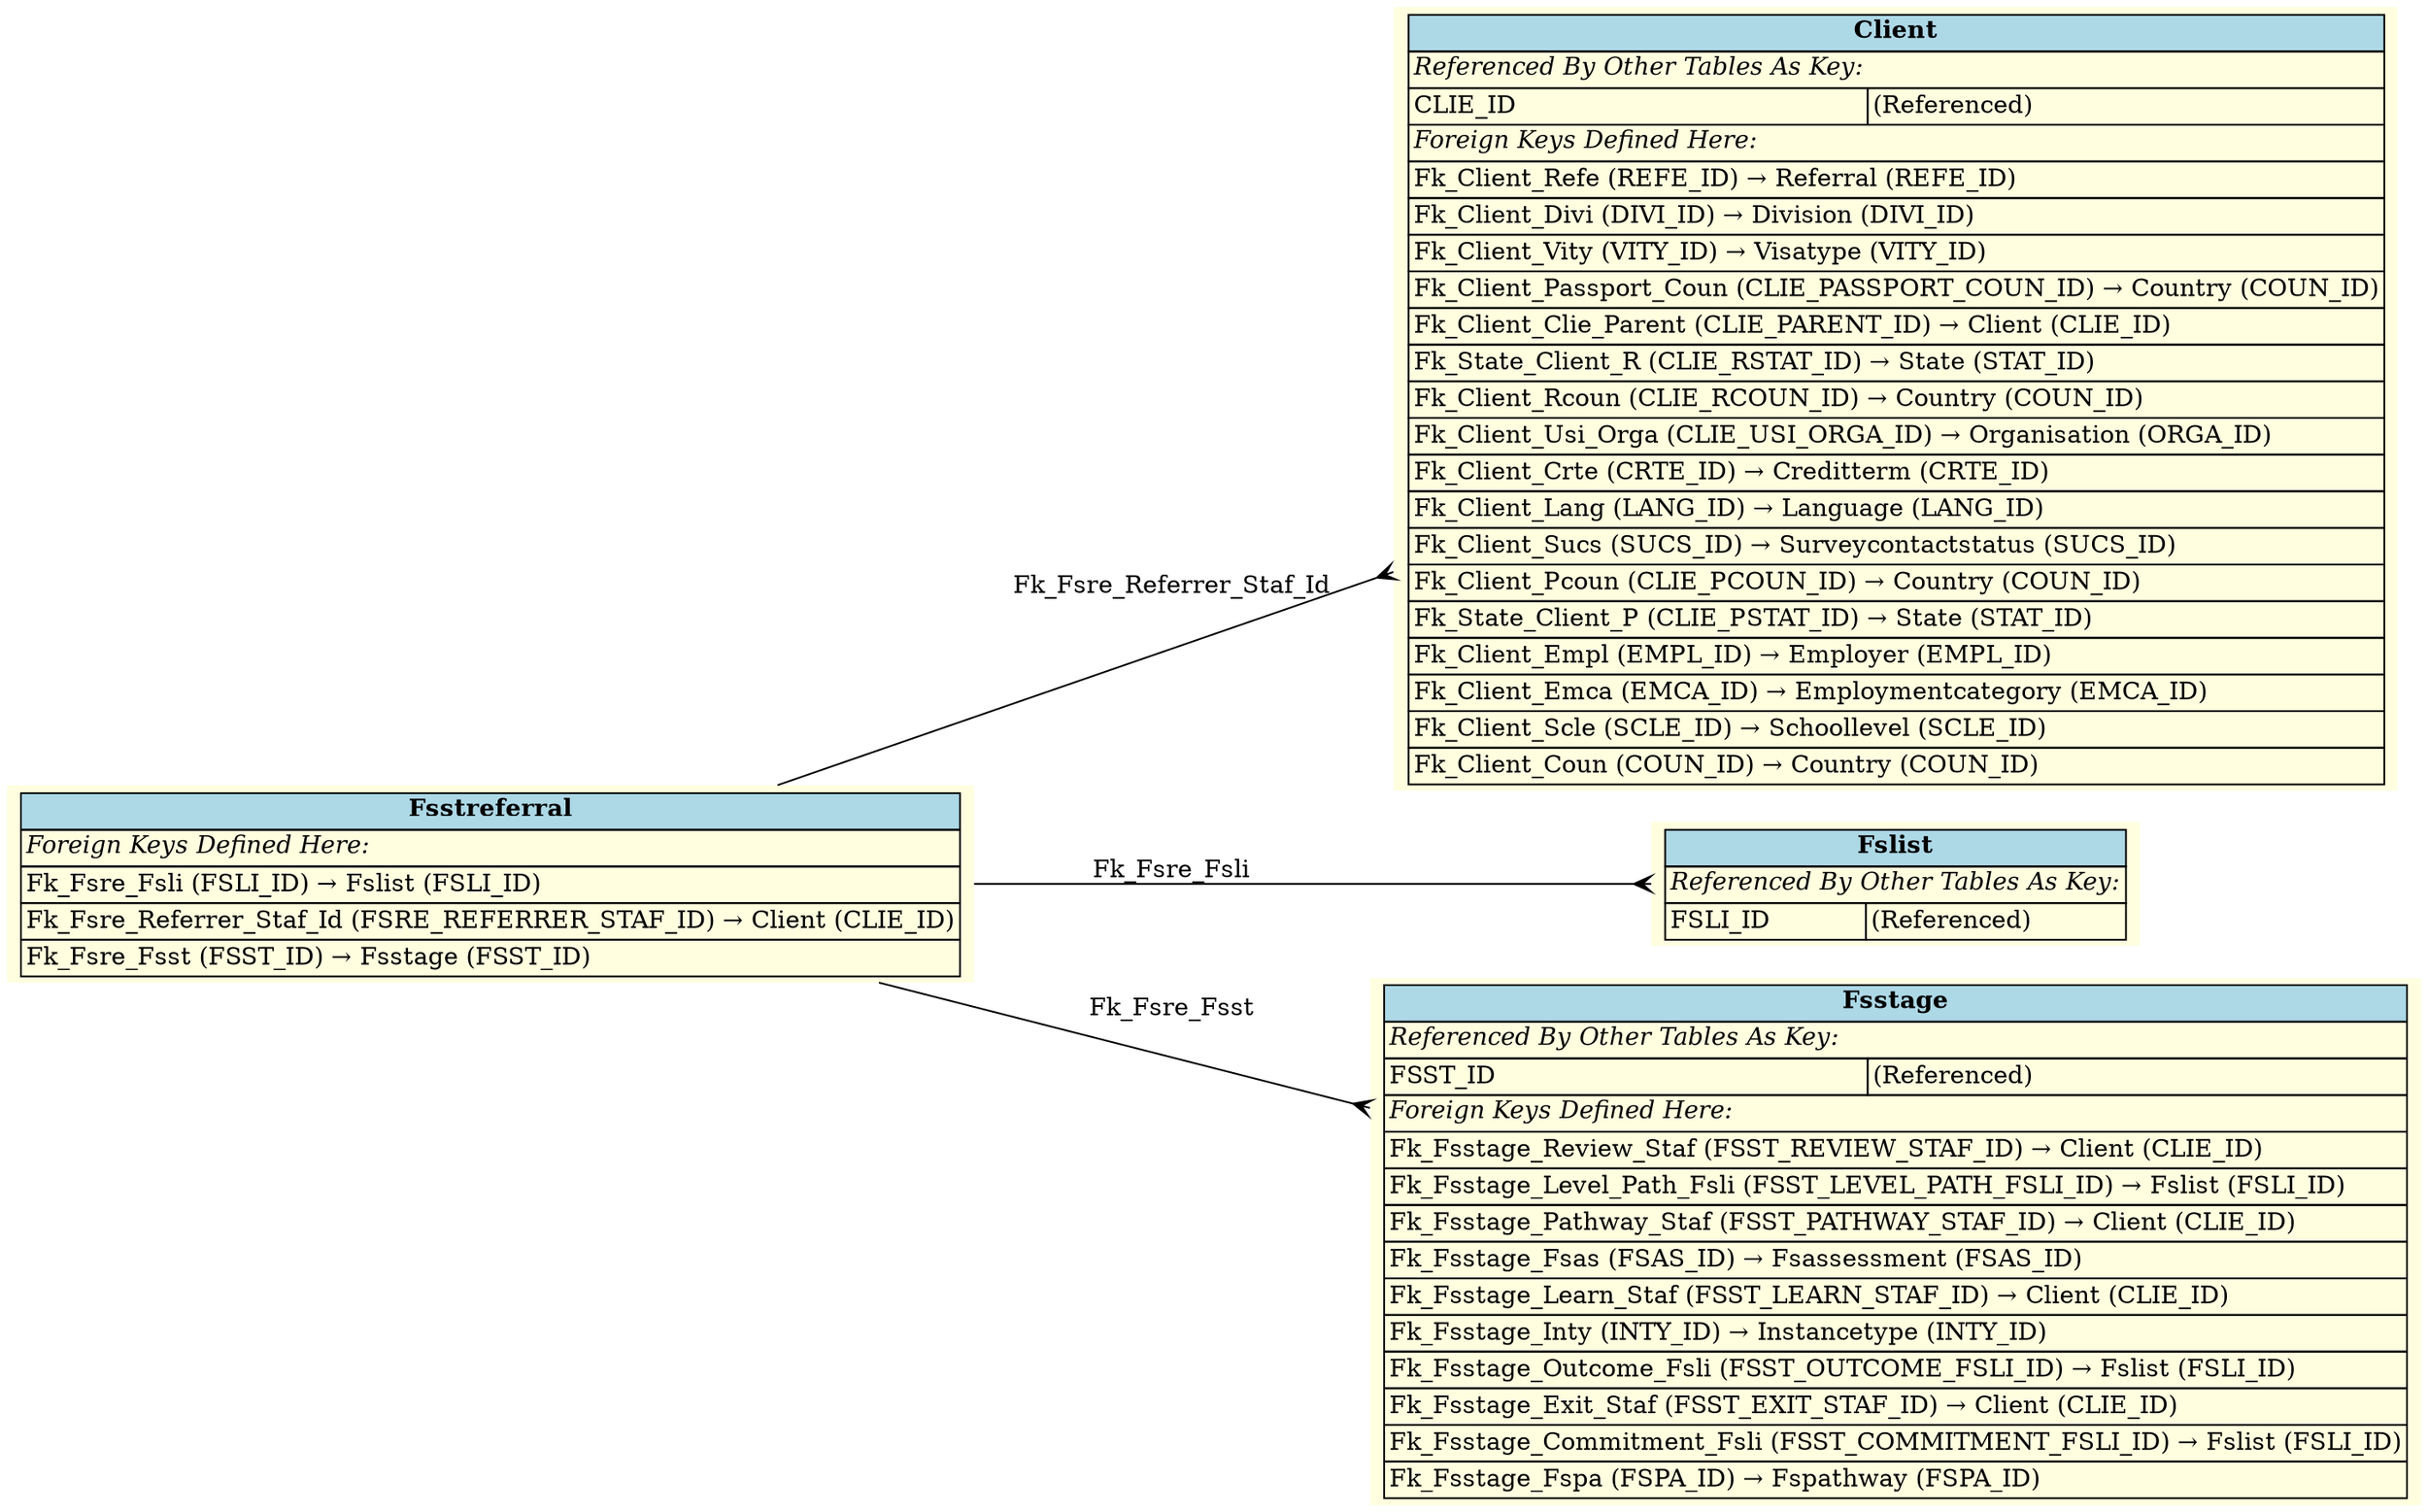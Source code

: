 digraph ERD {
  rankdir=LR;
  node [shape=plaintext, style=filled, fillcolor=lightyellow];
  edge [arrowhead=crow, arrowtail=none, dir=both, labelfontsize=10];

  "Fsstreferral" [
    label=<
    <TABLE BORDER="0" CELLBORDER="1" CELLSPACING="0" BGCOLOR="lightyellow">
      <TR><TD COLSPAN="2" BGCOLOR="lightblue"><B>Fsstreferral</B></TD></TR>
      <TR><TD COLSPAN="2" ALIGN="LEFT"><I>Foreign Keys Defined Here:</I></TD></TR>
      <TR><TD ALIGN="LEFT" COLSPAN="2">Fk_Fsre_Fsli (FSLI_ID) &rarr; Fslist (FSLI_ID)</TD></TR>
      <TR><TD ALIGN="LEFT" COLSPAN="2">Fk_Fsre_Referrer_Staf_Id (FSRE_REFERRER_STAF_ID) &rarr; Client (CLIE_ID)</TD></TR>
      <TR><TD ALIGN="LEFT" COLSPAN="2">Fk_Fsre_Fsst (FSST_ID) &rarr; Fsstage (FSST_ID)</TD></TR>
    </TABLE>
    >
  ];

  "Client" [
    label=<
    <TABLE BORDER="0" CELLBORDER="1" CELLSPACING="0" BGCOLOR="lightyellow">
      <TR><TD COLSPAN="2" BGCOLOR="lightblue"><B>Client</B></TD></TR>
      <TR><TD COLSPAN="2" ALIGN="LEFT"><I>Referenced By Other Tables As Key:</I></TD></TR>
      <TR><TD ALIGN="LEFT">CLIE_ID</TD><TD ALIGN="LEFT">(Referenced)</TD></TR>
      <TR><TD COLSPAN="2" ALIGN="LEFT"><I>Foreign Keys Defined Here:</I></TD></TR>
      <TR><TD ALIGN="LEFT" COLSPAN="2">Fk_Client_Refe (REFE_ID) &rarr; Referral (REFE_ID)</TD></TR>
      <TR><TD ALIGN="LEFT" COLSPAN="2">Fk_Client_Divi (DIVI_ID) &rarr; Division (DIVI_ID)</TD></TR>
      <TR><TD ALIGN="LEFT" COLSPAN="2">Fk_Client_Vity (VITY_ID) &rarr; Visatype (VITY_ID)</TD></TR>
      <TR><TD ALIGN="LEFT" COLSPAN="2">Fk_Client_Passport_Coun (CLIE_PASSPORT_COUN_ID) &rarr; Country (COUN_ID)</TD></TR>
      <TR><TD ALIGN="LEFT" COLSPAN="2">Fk_Client_Clie_Parent (CLIE_PARENT_ID) &rarr; Client (CLIE_ID)</TD></TR>
      <TR><TD ALIGN="LEFT" COLSPAN="2">Fk_State_Client_R (CLIE_RSTAT_ID) &rarr; State (STAT_ID)</TD></TR>
      <TR><TD ALIGN="LEFT" COLSPAN="2">Fk_Client_Rcoun (CLIE_RCOUN_ID) &rarr; Country (COUN_ID)</TD></TR>
      <TR><TD ALIGN="LEFT" COLSPAN="2">Fk_Client_Usi_Orga (CLIE_USI_ORGA_ID) &rarr; Organisation (ORGA_ID)</TD></TR>
      <TR><TD ALIGN="LEFT" COLSPAN="2">Fk_Client_Crte (CRTE_ID) &rarr; Creditterm (CRTE_ID)</TD></TR>
      <TR><TD ALIGN="LEFT" COLSPAN="2">Fk_Client_Lang (LANG_ID) &rarr; Language (LANG_ID)</TD></TR>
      <TR><TD ALIGN="LEFT" COLSPAN="2">Fk_Client_Sucs (SUCS_ID) &rarr; Surveycontactstatus (SUCS_ID)</TD></TR>
      <TR><TD ALIGN="LEFT" COLSPAN="2">Fk_Client_Pcoun (CLIE_PCOUN_ID) &rarr; Country (COUN_ID)</TD></TR>
      <TR><TD ALIGN="LEFT" COLSPAN="2">Fk_State_Client_P (CLIE_PSTAT_ID) &rarr; State (STAT_ID)</TD></TR>
      <TR><TD ALIGN="LEFT" COLSPAN="2">Fk_Client_Empl (EMPL_ID) &rarr; Employer (EMPL_ID)</TD></TR>
      <TR><TD ALIGN="LEFT" COLSPAN="2">Fk_Client_Emca (EMCA_ID) &rarr; Employmentcategory (EMCA_ID)</TD></TR>
      <TR><TD ALIGN="LEFT" COLSPAN="2">Fk_Client_Scle (SCLE_ID) &rarr; Schoollevel (SCLE_ID)</TD></TR>
      <TR><TD ALIGN="LEFT" COLSPAN="2">Fk_Client_Coun (COUN_ID) &rarr; Country (COUN_ID)</TD></TR>
    </TABLE>
    >
  ];

  "Fslist" [
    label=<
    <TABLE BORDER="0" CELLBORDER="1" CELLSPACING="0" BGCOLOR="lightyellow">
      <TR><TD COLSPAN="2" BGCOLOR="lightblue"><B>Fslist</B></TD></TR>
      <TR><TD COLSPAN="2" ALIGN="LEFT"><I>Referenced By Other Tables As Key:</I></TD></TR>
      <TR><TD ALIGN="LEFT">FSLI_ID</TD><TD ALIGN="LEFT">(Referenced)</TD></TR>
    </TABLE>
    >
  ];

  "Fsstage" [
    label=<
    <TABLE BORDER="0" CELLBORDER="1" CELLSPACING="0" BGCOLOR="lightyellow">
      <TR><TD COLSPAN="2" BGCOLOR="lightblue"><B>Fsstage</B></TD></TR>
      <TR><TD COLSPAN="2" ALIGN="LEFT"><I>Referenced By Other Tables As Key:</I></TD></TR>
      <TR><TD ALIGN="LEFT">FSST_ID</TD><TD ALIGN="LEFT">(Referenced)</TD></TR>
      <TR><TD COLSPAN="2" ALIGN="LEFT"><I>Foreign Keys Defined Here:</I></TD></TR>
      <TR><TD ALIGN="LEFT" COLSPAN="2">Fk_Fsstage_Review_Staf (FSST_REVIEW_STAF_ID) &rarr; Client (CLIE_ID)</TD></TR>
      <TR><TD ALIGN="LEFT" COLSPAN="2">Fk_Fsstage_Level_Path_Fsli (FSST_LEVEL_PATH_FSLI_ID) &rarr; Fslist (FSLI_ID)</TD></TR>
      <TR><TD ALIGN="LEFT" COLSPAN="2">Fk_Fsstage_Pathway_Staf (FSST_PATHWAY_STAF_ID) &rarr; Client (CLIE_ID)</TD></TR>
      <TR><TD ALIGN="LEFT" COLSPAN="2">Fk_Fsstage_Fsas (FSAS_ID) &rarr; Fsassessment (FSAS_ID)</TD></TR>
      <TR><TD ALIGN="LEFT" COLSPAN="2">Fk_Fsstage_Learn_Staf (FSST_LEARN_STAF_ID) &rarr; Client (CLIE_ID)</TD></TR>
      <TR><TD ALIGN="LEFT" COLSPAN="2">Fk_Fsstage_Inty (INTY_ID) &rarr; Instancetype (INTY_ID)</TD></TR>
      <TR><TD ALIGN="LEFT" COLSPAN="2">Fk_Fsstage_Outcome_Fsli (FSST_OUTCOME_FSLI_ID) &rarr; Fslist (FSLI_ID)</TD></TR>
      <TR><TD ALIGN="LEFT" COLSPAN="2">Fk_Fsstage_Exit_Staf (FSST_EXIT_STAF_ID) &rarr; Client (CLIE_ID)</TD></TR>
      <TR><TD ALIGN="LEFT" COLSPAN="2">Fk_Fsstage_Commitment_Fsli (FSST_COMMITMENT_FSLI_ID) &rarr; Fslist (FSLI_ID)</TD></TR>
      <TR><TD ALIGN="LEFT" COLSPAN="2">Fk_Fsstage_Fspa (FSPA_ID) &rarr; Fspathway (FSPA_ID)</TD></TR>
    </TABLE>
    >
  ];

  "Fsstreferral" -> "Client" [label=" Fk_Fsre_Referrer_Staf_Id "];
  "Fsstreferral" -> "Fslist" [label=" Fk_Fsre_Fsli "];
  "Fsstreferral" -> "Fsstage" [label=" Fk_Fsre_Fsst "];
}
